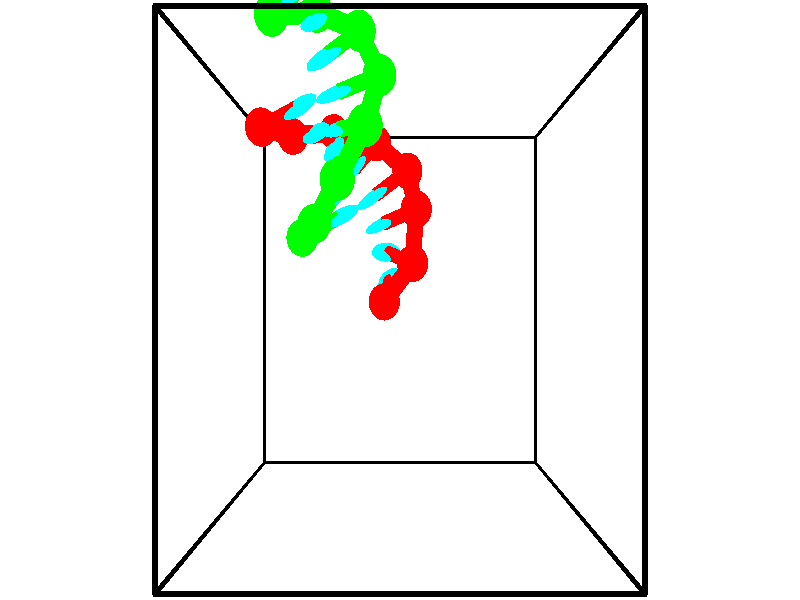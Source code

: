 // switches for output
#declare DRAW_BASES = 1; // possible values are 0, 1; only relevant for DNA ribbons
#declare DRAW_BASES_TYPE = 3; // possible values are 1, 2, 3; only relevant for DNA ribbons
#declare DRAW_FOG = 0; // set to 1 to enable fog

#include "colors.inc"

#include "transforms.inc"
background { rgb <1, 1, 1>}

#default {
   normal{
       ripples 0.25
       frequency 0.20
       turbulence 0.2
       lambda 5
   }
	finish {
		phong 0.1
		phong_size 40.
	}
}

// original window dimensions: 1024x640


// camera settings

camera {
	sky <-0, 1, 0>
	up <-0, 1, 0>
	right 1.6 * <1, 0, 0>
	location <2.5, 2.5, 11.1562>
	look_at <2.5, 2.5, 2.5>
	direction <0, 0, -8.6562>
	angle 67.0682
}


# declare cpy_camera_pos = <2.5, 2.5, 11.1562>;
# if (DRAW_FOG = 1)
fog {
	fog_type 2
	up vnormalize(cpy_camera_pos)
	color rgbt<1,1,1,0.3>
	distance 1e-5
	fog_alt 3e-3
	fog_offset 4
}
# end


// LIGHTS

# declare lum = 6;
global_settings {
	ambient_light rgb lum * <0.05, 0.05, 0.05>
	max_trace_level 15
}# declare cpy_direct_light_amount = 0.25;
light_source
{	1000 * <-1, -1, 1>,
	rgb lum * cpy_direct_light_amount
	parallel
}

light_source
{	1000 * <1, 1, -1>,
	rgb lum * cpy_direct_light_amount
	parallel
}

// strand 0

// nucleotide -1

// particle -1
sphere {
	<2.246804, 2.474538, 1.431032> 0.250000
	pigment { color rgbt <1,0,0,0> }
	no_shadow
}
cylinder {
	<2.290108, 2.661001, 1.079811>,  <2.316090, 2.772880, 0.869079>, 0.100000
	pigment { color rgbt <1,0,0,0> }
	no_shadow
}
cylinder {
	<2.290108, 2.661001, 1.079811>,  <2.246804, 2.474538, 1.431032>, 0.100000
	pigment { color rgbt <1,0,0,0> }
	no_shadow
}

// particle -1
sphere {
	<2.290108, 2.661001, 1.079811> 0.100000
	pigment { color rgbt <1,0,0,0> }
	no_shadow
}
sphere {
	0, 1
	scale<0.080000,0.200000,0.300000>
	matrix <-0.341237, 0.847005, 0.407603,
		0.933722, 0.255498, 0.250766,
		0.108258, 0.466159, -0.878052,
		2.322585, 2.800849, 0.816395>
	pigment { color rgbt <0,1,1,0> }
	no_shadow
}
cylinder {
	<2.703121, 2.991650, 1.423300>,  <2.246804, 2.474538, 1.431032>, 0.130000
	pigment { color rgbt <1,0,0,0> }
	no_shadow
}

// nucleotide -1

// particle -1
sphere {
	<2.703121, 2.991650, 1.423300> 0.250000
	pigment { color rgbt <1,0,0,0> }
	no_shadow
}
cylinder {
	<2.450851, 3.098312, 1.131781>,  <2.299490, 3.162310, 0.956869>, 0.100000
	pigment { color rgbt <1,0,0,0> }
	no_shadow
}
cylinder {
	<2.450851, 3.098312, 1.131781>,  <2.703121, 2.991650, 1.423300>, 0.100000
	pigment { color rgbt <1,0,0,0> }
	no_shadow
}

// particle -1
sphere {
	<2.450851, 3.098312, 1.131781> 0.100000
	pigment { color rgbt <1,0,0,0> }
	no_shadow
}
sphere {
	0, 1
	scale<0.080000,0.200000,0.300000>
	matrix <-0.242965, 0.824055, 0.511762,
		0.737034, 0.499827, -0.454922,
		-0.630673, 0.266656, -0.728797,
		2.261650, 3.178309, 0.913141>
	pigment { color rgbt <0,1,1,0> }
	no_shadow
}
cylinder {
	<2.759838, 3.710627, 1.485351>,  <2.703121, 2.991650, 1.423300>, 0.130000
	pigment { color rgbt <1,0,0,0> }
	no_shadow
}

// nucleotide -1

// particle -1
sphere {
	<2.759838, 3.710627, 1.485351> 0.250000
	pigment { color rgbt <1,0,0,0> }
	no_shadow
}
cylinder {
	<2.433235, 3.616465, 1.274487>,  <2.237273, 3.559968, 1.147968>, 0.100000
	pigment { color rgbt <1,0,0,0> }
	no_shadow
}
cylinder {
	<2.433235, 3.616465, 1.274487>,  <2.759838, 3.710627, 1.485351>, 0.100000
	pigment { color rgbt <1,0,0,0> }
	no_shadow
}

// particle -1
sphere {
	<2.433235, 3.616465, 1.274487> 0.100000
	pigment { color rgbt <1,0,0,0> }
	no_shadow
}
sphere {
	0, 1
	scale<0.080000,0.200000,0.300000>
	matrix <-0.398589, 0.890415, 0.219747,
		0.417663, 0.389546, -0.820860,
		-0.816508, -0.235406, -0.527162,
		2.188283, 3.545843, 1.116338>
	pigment { color rgbt <0,1,1,0> }
	no_shadow
}
cylinder {
	<2.623654, 4.291292, 1.100100>,  <2.759838, 3.710627, 1.485351>, 0.130000
	pigment { color rgbt <1,0,0,0> }
	no_shadow
}

// nucleotide -1

// particle -1
sphere {
	<2.623654, 4.291292, 1.100100> 0.250000
	pigment { color rgbt <1,0,0,0> }
	no_shadow
}
cylinder {
	<2.293526, 4.072683, 1.156897>,  <2.095449, 3.941518, 1.190974>, 0.100000
	pigment { color rgbt <1,0,0,0> }
	no_shadow
}
cylinder {
	<2.293526, 4.072683, 1.156897>,  <2.623654, 4.291292, 1.100100>, 0.100000
	pigment { color rgbt <1,0,0,0> }
	no_shadow
}

// particle -1
sphere {
	<2.293526, 4.072683, 1.156897> 0.100000
	pigment { color rgbt <1,0,0,0> }
	no_shadow
}
sphere {
	0, 1
	scale<0.080000,0.200000,0.300000>
	matrix <-0.491165, 0.818880, 0.296973,
		-0.278575, 0.175356, -0.944270,
		-0.825320, -0.546522, 0.141991,
		2.045930, 3.908726, 1.199494>
	pigment { color rgbt <0,1,1,0> }
	no_shadow
}
cylinder {
	<2.096715, 4.725147, 0.870252>,  <2.623654, 4.291292, 1.100100>, 0.130000
	pigment { color rgbt <1,0,0,0> }
	no_shadow
}

// nucleotide -1

// particle -1
sphere {
	<2.096715, 4.725147, 0.870252> 0.250000
	pigment { color rgbt <1,0,0,0> }
	no_shadow
}
cylinder {
	<1.893738, 4.465823, 1.097301>,  <1.771952, 4.310228, 1.233531>, 0.100000
	pigment { color rgbt <1,0,0,0> }
	no_shadow
}
cylinder {
	<1.893738, 4.465823, 1.097301>,  <2.096715, 4.725147, 0.870252>, 0.100000
	pigment { color rgbt <1,0,0,0> }
	no_shadow
}

// particle -1
sphere {
	<1.893738, 4.465823, 1.097301> 0.100000
	pigment { color rgbt <1,0,0,0> }
	no_shadow
}
sphere {
	0, 1
	scale<0.080000,0.200000,0.300000>
	matrix <-0.663168, 0.714436, 0.223136,
		-0.550191, -0.263201, -0.792474,
		-0.507442, -0.648311, 0.567623,
		1.741505, 4.271330, 1.267588>
	pigment { color rgbt <0,1,1,0> }
	no_shadow
}
cylinder {
	<1.369264, 4.897747, 0.809049>,  <2.096715, 4.725147, 0.870252>, 0.130000
	pigment { color rgbt <1,0,0,0> }
	no_shadow
}

// nucleotide -1

// particle -1
sphere {
	<1.369264, 4.897747, 0.809049> 0.250000
	pigment { color rgbt <1,0,0,0> }
	no_shadow
}
cylinder {
	<1.406792, 4.684428, 1.145332>,  <1.429308, 4.556436, 1.347102>, 0.100000
	pigment { color rgbt <1,0,0,0> }
	no_shadow
}
cylinder {
	<1.406792, 4.684428, 1.145332>,  <1.369264, 4.897747, 0.809049>, 0.100000
	pigment { color rgbt <1,0,0,0> }
	no_shadow
}

// particle -1
sphere {
	<1.406792, 4.684428, 1.145332> 0.100000
	pigment { color rgbt <1,0,0,0> }
	no_shadow
}
sphere {
	0, 1
	scale<0.080000,0.200000,0.300000>
	matrix <-0.591808, 0.649176, 0.477843,
		-0.800601, -0.542369, -0.254705,
		0.093819, -0.533298, 0.840709,
		1.434937, 4.524438, 1.397545>
	pigment { color rgbt <0,1,1,0> }
	no_shadow
}
cylinder {
	<0.716435, 4.765500, 1.124399>,  <1.369264, 4.897747, 0.809049>, 0.130000
	pigment { color rgbt <1,0,0,0> }
	no_shadow
}

// nucleotide -1

// particle -1
sphere {
	<0.716435, 4.765500, 1.124399> 0.250000
	pigment { color rgbt <1,0,0,0> }
	no_shadow
}
cylinder {
	<0.978218, 4.722113, 1.423710>,  <1.135288, 4.696081, 1.603297>, 0.100000
	pigment { color rgbt <1,0,0,0> }
	no_shadow
}
cylinder {
	<0.978218, 4.722113, 1.423710>,  <0.716435, 4.765500, 1.124399>, 0.100000
	pigment { color rgbt <1,0,0,0> }
	no_shadow
}

// particle -1
sphere {
	<0.978218, 4.722113, 1.423710> 0.100000
	pigment { color rgbt <1,0,0,0> }
	no_shadow
}
sphere {
	0, 1
	scale<0.080000,0.200000,0.300000>
	matrix <-0.495188, 0.686390, 0.532596,
		-0.571379, -0.719100, 0.395501,
		0.654458, -0.108467, 0.748278,
		1.174555, 4.689573, 1.648193>
	pigment { color rgbt <0,1,1,0> }
	no_shadow
}
cylinder {
	<0.333720, 4.750913, 1.716887>,  <0.716435, 4.765500, 1.124399>, 0.130000
	pigment { color rgbt <1,0,0,0> }
	no_shadow
}

// nucleotide -1

// particle -1
sphere {
	<0.333720, 4.750913, 1.716887> 0.250000
	pigment { color rgbt <1,0,0,0> }
	no_shadow
}
cylinder {
	<0.692787, 4.869659, 1.847157>,  <0.908227, 4.940907, 1.925318>, 0.100000
	pigment { color rgbt <1,0,0,0> }
	no_shadow
}
cylinder {
	<0.692787, 4.869659, 1.847157>,  <0.333720, 4.750913, 1.716887>, 0.100000
	pigment { color rgbt <1,0,0,0> }
	no_shadow
}

// particle -1
sphere {
	<0.692787, 4.869659, 1.847157> 0.100000
	pigment { color rgbt <1,0,0,0> }
	no_shadow
}
sphere {
	0, 1
	scale<0.080000,0.200000,0.300000>
	matrix <-0.440125, 0.640860, 0.628959,
		-0.021994, -0.707933, 0.705937,
		0.897668, 0.296867, 0.325674,
		0.962087, 4.958720, 1.944859>
	pigment { color rgbt <0,1,1,0> }
	no_shadow
}
// strand 1

// nucleotide -1

// particle -1
sphere {
	<0.556708, 6.069186, 2.062953> 0.250000
	pigment { color rgbt <0,1,0,0> }
	no_shadow
}
cylinder {
	<0.819176, 6.105120, 2.362652>,  <0.976656, 6.126680, 2.542471>, 0.100000
	pigment { color rgbt <0,1,0,0> }
	no_shadow
}
cylinder {
	<0.819176, 6.105120, 2.362652>,  <0.556708, 6.069186, 2.062953>, 0.100000
	pigment { color rgbt <0,1,0,0> }
	no_shadow
}

// particle -1
sphere {
	<0.819176, 6.105120, 2.362652> 0.100000
	pigment { color rgbt <0,1,0,0> }
	no_shadow
}
sphere {
	0, 1
	scale<0.080000,0.200000,0.300000>
	matrix <0.530354, -0.761215, -0.373198,
		0.536812, 0.642247, -0.547130,
		0.656168, 0.089835, 0.749248,
		1.016026, 6.132071, 2.587426>
	pigment { color rgbt <0,1,1,0> }
	no_shadow
}
cylinder {
	<1.205266, 6.222930, 1.785966>,  <0.556708, 6.069186, 2.062953>, 0.130000
	pigment { color rgbt <0,1,0,0> }
	no_shadow
}

// nucleotide -1

// particle -1
sphere {
	<1.205266, 6.222930, 1.785966> 0.250000
	pigment { color rgbt <0,1,0,0> }
	no_shadow
}
cylinder {
	<1.228622, 6.017773, 2.128551>,  <1.242636, 5.894678, 2.334103>, 0.100000
	pigment { color rgbt <0,1,0,0> }
	no_shadow
}
cylinder {
	<1.228622, 6.017773, 2.128551>,  <1.205266, 6.222930, 1.785966>, 0.100000
	pigment { color rgbt <0,1,0,0> }
	no_shadow
}

// particle -1
sphere {
	<1.228622, 6.017773, 2.128551> 0.100000
	pigment { color rgbt <0,1,0,0> }
	no_shadow
}
sphere {
	0, 1
	scale<0.080000,0.200000,0.300000>
	matrix <0.265345, -0.819093, -0.508604,
		0.962384, 0.256956, 0.088266,
		0.058391, -0.512893, 0.856464,
		1.246140, 5.863904, 2.385491>
	pigment { color rgbt <0,1,1,0> }
	no_shadow
}
cylinder {
	<1.881013, 5.901024, 2.003809>,  <1.205266, 6.222930, 1.785966>, 0.130000
	pigment { color rgbt <0,1,0,0> }
	no_shadow
}

// nucleotide -1

// particle -1
sphere {
	<1.881013, 5.901024, 2.003809> 0.250000
	pigment { color rgbt <0,1,0,0> }
	no_shadow
}
cylinder {
	<1.592087, 5.661215, 2.141697>,  <1.418731, 5.517329, 2.224429>, 0.100000
	pigment { color rgbt <0,1,0,0> }
	no_shadow
}
cylinder {
	<1.592087, 5.661215, 2.141697>,  <1.881013, 5.901024, 2.003809>, 0.100000
	pigment { color rgbt <0,1,0,0> }
	no_shadow
}

// particle -1
sphere {
	<1.592087, 5.661215, 2.141697> 0.100000
	pigment { color rgbt <0,1,0,0> }
	no_shadow
}
sphere {
	0, 1
	scale<0.080000,0.200000,0.300000>
	matrix <0.317272, -0.730187, -0.605116,
		0.614491, -0.327715, 0.717638,
		-0.722316, -0.599524, 0.344719,
		1.375392, 5.481358, 2.245112>
	pigment { color rgbt <0,1,1,0> }
	no_shadow
}
cylinder {
	<2.196359, 5.263870, 2.248084>,  <1.881013, 5.901024, 2.003809>, 0.130000
	pigment { color rgbt <0,1,0,0> }
	no_shadow
}

// nucleotide -1

// particle -1
sphere {
	<2.196359, 5.263870, 2.248084> 0.250000
	pigment { color rgbt <0,1,0,0> }
	no_shadow
}
cylinder {
	<1.816055, 5.152719, 2.193176>,  <1.587873, 5.086029, 2.160232>, 0.100000
	pigment { color rgbt <0,1,0,0> }
	no_shadow
}
cylinder {
	<1.816055, 5.152719, 2.193176>,  <2.196359, 5.263870, 2.248084>, 0.100000
	pigment { color rgbt <0,1,0,0> }
	no_shadow
}

// particle -1
sphere {
	<1.816055, 5.152719, 2.193176> 0.100000
	pigment { color rgbt <0,1,0,0> }
	no_shadow
}
sphere {
	0, 1
	scale<0.080000,0.200000,0.300000>
	matrix <0.309918, -0.848208, -0.429527,
		0.002924, -0.450918, 0.892561,
		-0.950759, -0.277877, -0.137268,
		1.530828, 5.069356, 2.151996>
	pigment { color rgbt <0,1,1,0> }
	no_shadow
}
cylinder {
	<2.005976, 4.558353, 2.614154>,  <2.196359, 5.263870, 2.248084>, 0.130000
	pigment { color rgbt <0,1,0,0> }
	no_shadow
}

// nucleotide -1

// particle -1
sphere {
	<2.005976, 4.558353, 2.614154> 0.250000
	pigment { color rgbt <0,1,0,0> }
	no_shadow
}
cylinder {
	<1.759026, 4.608309, 2.303478>,  <1.610855, 4.638282, 2.117073>, 0.100000
	pigment { color rgbt <0,1,0,0> }
	no_shadow
}
cylinder {
	<1.759026, 4.608309, 2.303478>,  <2.005976, 4.558353, 2.614154>, 0.100000
	pigment { color rgbt <0,1,0,0> }
	no_shadow
}

// particle -1
sphere {
	<1.759026, 4.608309, 2.303478> 0.100000
	pigment { color rgbt <0,1,0,0> }
	no_shadow
}
sphere {
	0, 1
	scale<0.080000,0.200000,0.300000>
	matrix <0.313602, -0.866401, -0.388591,
		-0.721456, -0.483480, 0.495731,
		-0.617378, 0.124889, -0.776690,
		1.573812, 4.645776, 2.070471>
	pigment { color rgbt <0,1,1,0> }
	no_shadow
}
cylinder {
	<1.607167, 3.929736, 2.566021>,  <2.005976, 4.558353, 2.614154>, 0.130000
	pigment { color rgbt <0,1,0,0> }
	no_shadow
}

// nucleotide -1

// particle -1
sphere {
	<1.607167, 3.929736, 2.566021> 0.250000
	pigment { color rgbt <0,1,0,0> }
	no_shadow
}
cylinder {
	<1.574921, 4.114229, 2.212578>,  <1.555573, 4.224926, 2.000512>, 0.100000
	pigment { color rgbt <0,1,0,0> }
	no_shadow
}
cylinder {
	<1.574921, 4.114229, 2.212578>,  <1.607167, 3.929736, 2.566021>, 0.100000
	pigment { color rgbt <0,1,0,0> }
	no_shadow
}

// particle -1
sphere {
	<1.574921, 4.114229, 2.212578> 0.100000
	pigment { color rgbt <0,1,0,0> }
	no_shadow
}
sphere {
	0, 1
	scale<0.080000,0.200000,0.300000>
	matrix <0.294750, -0.835816, -0.463178,
		-0.952168, -0.297783, -0.068570,
		-0.080615, 0.461234, -0.883609,
		1.550736, 4.252599, 1.947495>
	pigment { color rgbt <0,1,1,0> }
	no_shadow
}
cylinder {
	<1.206682, 3.455976, 2.055761>,  <1.607167, 3.929736, 2.566021>, 0.130000
	pigment { color rgbt <0,1,0,0> }
	no_shadow
}

// nucleotide -1

// particle -1
sphere {
	<1.206682, 3.455976, 2.055761> 0.250000
	pigment { color rgbt <0,1,0,0> }
	no_shadow
}
cylinder {
	<1.387077, 3.715858, 1.810978>,  <1.495314, 3.871788, 1.664108>, 0.100000
	pigment { color rgbt <0,1,0,0> }
	no_shadow
}
cylinder {
	<1.387077, 3.715858, 1.810978>,  <1.206682, 3.455976, 2.055761>, 0.100000
	pigment { color rgbt <0,1,0,0> }
	no_shadow
}

// particle -1
sphere {
	<1.387077, 3.715858, 1.810978> 0.100000
	pigment { color rgbt <0,1,0,0> }
	no_shadow
}
sphere {
	0, 1
	scale<0.080000,0.200000,0.300000>
	matrix <0.331107, -0.758507, -0.561280,
		-0.828841, 0.050507, -0.557199,
		0.450988, 0.649705, -0.611958,
		1.522374, 3.910770, 1.627390>
	pigment { color rgbt <0,1,1,0> }
	no_shadow
}
cylinder {
	<0.933809, 3.328740, 1.480554>,  <1.206682, 3.455976, 2.055761>, 0.130000
	pigment { color rgbt <0,1,0,0> }
	no_shadow
}

// nucleotide -1

// particle -1
sphere {
	<0.933809, 3.328740, 1.480554> 0.250000
	pigment { color rgbt <0,1,0,0> }
	no_shadow
}
cylinder {
	<1.288368, 3.502829, 1.417461>,  <1.501104, 3.607282, 1.379606>, 0.100000
	pigment { color rgbt <0,1,0,0> }
	no_shadow
}
cylinder {
	<1.288368, 3.502829, 1.417461>,  <0.933809, 3.328740, 1.480554>, 0.100000
	pigment { color rgbt <0,1,0,0> }
	no_shadow
}

// particle -1
sphere {
	<1.288368, 3.502829, 1.417461> 0.100000
	pigment { color rgbt <0,1,0,0> }
	no_shadow
}
sphere {
	0, 1
	scale<0.080000,0.200000,0.300000>
	matrix <0.309979, -0.811090, -0.496031,
		-0.343819, 0.390787, -0.853858,
		0.886398, 0.435223, -0.157732,
		1.554288, 3.633395, 1.370142>
	pigment { color rgbt <0,1,1,0> }
	no_shadow
}
// box output
cylinder {
	<0.000000, 0.000000, 0.000000>,  <5.000000, 0.000000, 0.000000>, 0.025000
	pigment { color rgbt <0,0,0,0> }
	no_shadow
}
cylinder {
	<0.000000, 0.000000, 0.000000>,  <0.000000, 5.000000, 0.000000>, 0.025000
	pigment { color rgbt <0,0,0,0> }
	no_shadow
}
cylinder {
	<0.000000, 0.000000, 0.000000>,  <0.000000, 0.000000, 5.000000>, 0.025000
	pigment { color rgbt <0,0,0,0> }
	no_shadow
}
cylinder {
	<5.000000, 5.000000, 5.000000>,  <0.000000, 5.000000, 5.000000>, 0.025000
	pigment { color rgbt <0,0,0,0> }
	no_shadow
}
cylinder {
	<5.000000, 5.000000, 5.000000>,  <5.000000, 0.000000, 5.000000>, 0.025000
	pigment { color rgbt <0,0,0,0> }
	no_shadow
}
cylinder {
	<5.000000, 5.000000, 5.000000>,  <5.000000, 5.000000, 0.000000>, 0.025000
	pigment { color rgbt <0,0,0,0> }
	no_shadow
}
cylinder {
	<0.000000, 0.000000, 5.000000>,  <0.000000, 5.000000, 5.000000>, 0.025000
	pigment { color rgbt <0,0,0,0> }
	no_shadow
}
cylinder {
	<0.000000, 0.000000, 5.000000>,  <5.000000, 0.000000, 5.000000>, 0.025000
	pigment { color rgbt <0,0,0,0> }
	no_shadow
}
cylinder {
	<5.000000, 5.000000, 0.000000>,  <0.000000, 5.000000, 0.000000>, 0.025000
	pigment { color rgbt <0,0,0,0> }
	no_shadow
}
cylinder {
	<5.000000, 5.000000, 0.000000>,  <5.000000, 0.000000, 0.000000>, 0.025000
	pigment { color rgbt <0,0,0,0> }
	no_shadow
}
cylinder {
	<5.000000, 0.000000, 5.000000>,  <5.000000, 0.000000, 0.000000>, 0.025000
	pigment { color rgbt <0,0,0,0> }
	no_shadow
}
cylinder {
	<0.000000, 5.000000, 0.000000>,  <0.000000, 5.000000, 5.000000>, 0.025000
	pigment { color rgbt <0,0,0,0> }
	no_shadow
}
// end of box output
